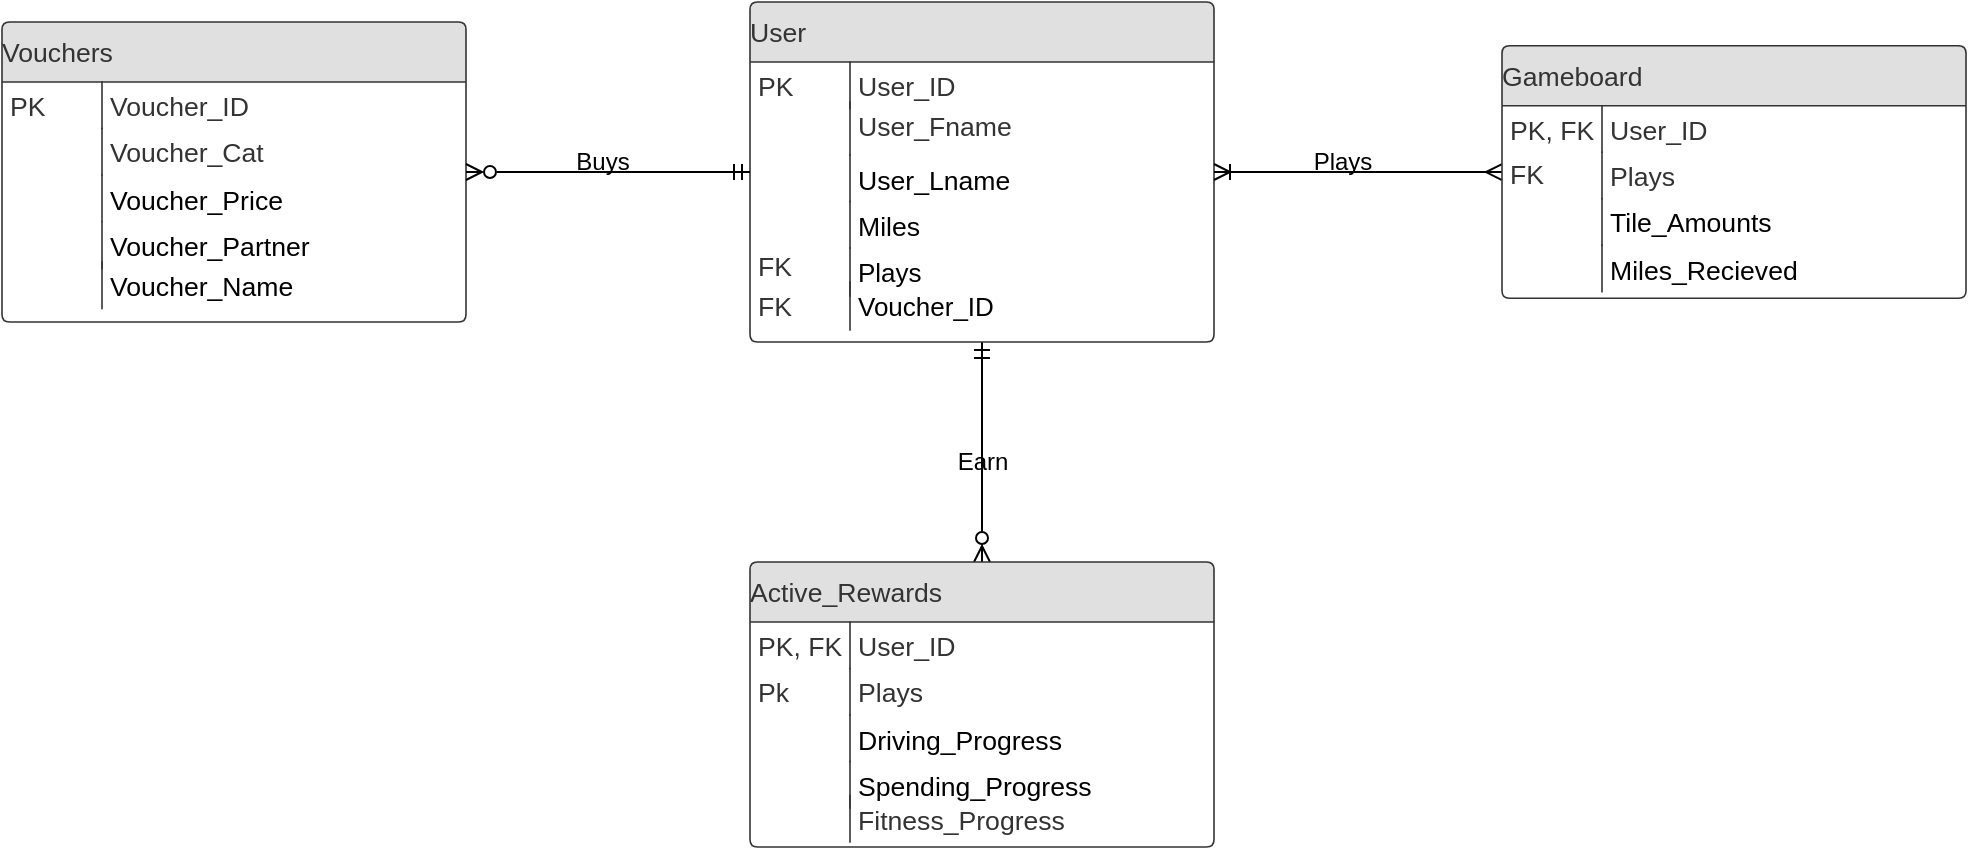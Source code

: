 <mxfile version="15.2.9" type="device"><diagram id="SQCpukUulNE3Q9X-TcTC" name="Page-1"><mxGraphModel dx="1418" dy="1253" grid="1" gridSize="10" guides="1" tooltips="1" connect="1" arrows="1" fold="1" page="1" pageScale="1" pageWidth="850" pageHeight="1100" math="0" shadow="0"><root><mxCell id="0"/><mxCell id="1" parent="0"/><mxCell id="zRDouFZSX-zdtsdt7nD2-19" style="edgeStyle=orthogonalEdgeStyle;rounded=0;orthogonalLoop=1;jettySize=auto;html=1;entryX=0.5;entryY=0;entryDx=0;entryDy=0;startArrow=ERmandOne;startFill=0;endArrow=ERzeroToMany;endFill=0;" edge="1" parent="1" source="zENokHh024ddblygaV4d-23" target="VufEPpmT3j-8bE0lsxzM-90"><mxGeometry relative="1" as="geometry"/></mxCell><mxCell id="zENokHh024ddblygaV4d-23" value="User" style="html=1;overflow=block;blockSpacing=1;whiteSpace=wrap;swimlane;resizeParent=1;resizeParentMax=0;resizeLast=0;collapsible=0;marginBottom=0;fontStyle=0;swimlaneFillColor=#ffffff;startSize=30;whiteSpace=wrap;fontSize=13.3;fontColor=#333333;align=left;fillColor=#e0e0e0;whiteSpace=wrap;spacing=0;strokeColor=#333333;strokeOpacity=100;fillOpacity=100;rounded=1;absoluteArcSize=1;arcSize=7.5;strokeWidth=0.8;" parent="1" vertex="1"><mxGeometry x="734" y="260" width="232" height="170" as="geometry"/></mxCell><mxCell id="zENokHh024ddblygaV4d-24" value="PK" style="strokeColor=none;part=1;resizeHeight=0;align=left;verticalAlign=top;spacingLeft=4;spacingRight=4;overflow=hidden;rotatable=0;points=[[0,0.5],[1,0.5]];portConstraint=eastwest;whiteSpace=wrap;swimlaneFillColor=#ffffff;whiteSpace=wrap;fontSize=13.3;fontColor=#333333;fillColor=none;strokeOpacity=100;fillOpacity=100;whiteSpace=wrap;spacing=0;rounded=1;absoluteArcSize=1;arcSize=7.5;strokeWidth=0.8;" parent="zENokHh024ddblygaV4d-23" vertex="1"><mxGeometry y="30" width="54.191" height="23.25" as="geometry"/></mxCell><mxCell id="zENokHh024ddblygaV4d-25" value="User_ID" style="shape=partialRectangle;top=0;right=0;bottom=0;part=1;resizeHeight=0;align=left;verticalAlign=top;spacingLeft=4;spacingRight=4;overflow=hidden;rotatable=0;points=[[0,0.5],[1,0.5]];portConstraint=eastwest;whiteSpace=wrap;swimlaneFillColor=#ffffff;whiteSpace=wrap;fontSize=13.3;fontColor=#333333;fillColor=none;strokeOpacity=100;fillOpacity=100;whiteSpace=wrap;spacing=0;strokeColor=#333333;rounded=1;absoluteArcSize=1;arcSize=7.5;strokeWidth=0.8;" parent="zENokHh024ddblygaV4d-23" vertex="1"><mxGeometry x="50" y="30" width="160" height="23.25" as="geometry"/></mxCell><mxCell id="zENokHh024ddblygaV4d-27" value="User_Fname" style="shape=partialRectangle;top=0;right=0;bottom=0;part=1;resizeHeight=0;align=left;verticalAlign=top;spacingLeft=4;spacingRight=4;overflow=hidden;rotatable=0;points=[[0,0.5],[1,0.5]];portConstraint=eastwest;whiteSpace=wrap;swimlaneFillColor=#ffffff;whiteSpace=wrap;fontSize=13.3;fontColor=#333333;fillColor=none;strokeOpacity=100;fillOpacity=100;whiteSpace=wrap;spacing=0;strokeColor=#333333;rounded=1;absoluteArcSize=1;arcSize=7.5;strokeWidth=0.8;" parent="zENokHh024ddblygaV4d-23" vertex="1"><mxGeometry x="50" y="50" width="160" height="26.5" as="geometry"/></mxCell><mxCell id="zENokHh024ddblygaV4d-29" value="User_Lname" style="shape=partialRectangle;top=0;right=0;bottom=0;part=1;resizeHeight=0;align=left;verticalAlign=top;spacingLeft=4;spacingRight=4;overflow=hidden;rotatable=0;points=[[0,0.5],[1,0.5]];portConstraint=eastwest;whiteSpace=wrap;swimlaneFillColor=#ffffff;whiteSpace=wrap;fontSize=13.3;fillColor=none;strokeOpacity=100;fillOpacity=100;whiteSpace=wrap;spacing=0;strokeColor=#333333;rounded=1;absoluteArcSize=1;arcSize=7.5;strokeWidth=0.8;" parent="zENokHh024ddblygaV4d-23" vertex="1"><mxGeometry x="50" y="76.5" width="160" height="23.25" as="geometry"/></mxCell><mxCell id="zENokHh024ddblygaV4d-31" value="Miles" style="shape=partialRectangle;top=0;right=0;bottom=0;part=1;resizeHeight=0;align=left;verticalAlign=top;spacingLeft=4;spacingRight=4;overflow=hidden;rotatable=0;points=[[0,0.5],[1,0.5]];portConstraint=eastwest;whiteSpace=wrap;swimlaneFillColor=#ffffff;whiteSpace=wrap;fontSize=13.3;fillColor=none;strokeOpacity=100;fillOpacity=100;whiteSpace=wrap;spacing=0;strokeColor=#333333;rounded=1;absoluteArcSize=1;arcSize=7.5;strokeWidth=0.8;" parent="zENokHh024ddblygaV4d-23" vertex="1"><mxGeometry x="50" y="99.75" width="160" height="23.25" as="geometry"/></mxCell><mxCell id="zENokHh024ddblygaV4d-32" value="" style="strokeColor=none;part=1;resizeHeight=0;align=left;verticalAlign=top;spacingLeft=4;spacingRight=4;overflow=hidden;rotatable=0;points=[[0,0.5],[1,0.5]];portConstraint=eastwest;whiteSpace=wrap;swimlaneFillColor=#ffffff;whiteSpace=wrap;fontSize=13;fillColor=none;strokeOpacity=100;fillOpacity=100;whiteSpace=wrap;spacing=0;rounded=1;absoluteArcSize=1;arcSize=7.5;strokeWidth=0.8;" parent="zENokHh024ddblygaV4d-23" vertex="1"><mxGeometry y="123" width="54.191" height="24" as="geometry"/></mxCell><mxCell id="zENokHh024ddblygaV4d-33" value="Plays" style="shape=partialRectangle;top=0;right=0;bottom=0;part=1;resizeHeight=0;align=left;verticalAlign=top;spacingLeft=4;spacingRight=4;overflow=hidden;rotatable=0;points=[[0,0.5],[1,0.5]];portConstraint=eastwest;whiteSpace=wrap;swimlaneFillColor=#ffffff;whiteSpace=wrap;fontSize=13;fillColor=none;strokeOpacity=100;fillOpacity=100;whiteSpace=wrap;spacing=0;strokeColor=#333333;rounded=1;absoluteArcSize=1;arcSize=7.5;strokeWidth=0.8;" parent="zENokHh024ddblygaV4d-23" vertex="1"><mxGeometry x="50" y="123" width="160" height="24" as="geometry"/></mxCell><mxCell id="zRDouFZSX-zdtsdt7nD2-2" value="Voucher_ID" style="shape=partialRectangle;top=0;right=0;bottom=0;part=1;resizeHeight=0;align=left;verticalAlign=top;spacingLeft=4;spacingRight=4;overflow=hidden;rotatable=0;points=[[0,0.5],[1,0.5]];portConstraint=eastwest;whiteSpace=wrap;swimlaneFillColor=#ffffff;whiteSpace=wrap;fontSize=13;fillColor=none;strokeOpacity=100;fillOpacity=100;whiteSpace=wrap;spacing=0;strokeColor=#333333;rounded=1;absoluteArcSize=1;arcSize=7.5;strokeWidth=0.8;" vertex="1" parent="zENokHh024ddblygaV4d-23"><mxGeometry x="50" y="140" width="160.81" height="24" as="geometry"/></mxCell><mxCell id="zRDouFZSX-zdtsdt7nD2-17" value="FK" style="strokeColor=none;part=1;resizeHeight=0;align=left;verticalAlign=top;spacingLeft=4;spacingRight=4;overflow=hidden;rotatable=0;points=[[0,0.5],[1,0.5]];portConstraint=eastwest;whiteSpace=wrap;swimlaneFillColor=#ffffff;whiteSpace=wrap;fontSize=13.3;fontColor=#333333;fillColor=none;strokeOpacity=100;fillOpacity=100;whiteSpace=wrap;spacing=0;rounded=1;absoluteArcSize=1;arcSize=7.5;strokeWidth=0.8;" vertex="1" parent="zENokHh024ddblygaV4d-23"><mxGeometry y="120" width="54.191" height="23.25" as="geometry"/></mxCell><mxCell id="zRDouFZSX-zdtsdt7nD2-18" value="FK" style="strokeColor=none;part=1;resizeHeight=0;align=left;verticalAlign=top;spacingLeft=4;spacingRight=4;overflow=hidden;rotatable=0;points=[[0,0.5],[1,0.5]];portConstraint=eastwest;whiteSpace=wrap;swimlaneFillColor=#ffffff;whiteSpace=wrap;fontSize=13.3;fontColor=#333333;fillColor=none;strokeOpacity=100;fillOpacity=100;whiteSpace=wrap;spacing=0;rounded=1;absoluteArcSize=1;arcSize=7.5;strokeWidth=0.8;" vertex="1" parent="zENokHh024ddblygaV4d-23"><mxGeometry y="140" width="54.191" height="23.25" as="geometry"/></mxCell><mxCell id="VufEPpmT3j-8bE0lsxzM-74" value="Vouchers" style="html=1;overflow=block;blockSpacing=1;whiteSpace=wrap;swimlane;resizeParent=1;resizeParentMax=0;resizeLast=0;collapsible=0;marginBottom=0;fontStyle=0;swimlaneFillColor=#ffffff;startSize=30;whiteSpace=wrap;fontSize=13.3;fontColor=#333333;align=left;fillColor=#e0e0e0;whiteSpace=wrap;spacing=0;strokeColor=#333333;strokeOpacity=100;fillOpacity=100;rounded=1;absoluteArcSize=1;arcSize=7.5;strokeWidth=0.8;" parent="1" vertex="1"><mxGeometry x="360" y="270" width="232" height="150" as="geometry"/></mxCell><mxCell id="VufEPpmT3j-8bE0lsxzM-75" value="PK" style="strokeColor=none;part=1;resizeHeight=0;align=left;verticalAlign=top;spacingLeft=4;spacingRight=4;overflow=hidden;rotatable=0;points=[[0,0.5],[1,0.5]];portConstraint=eastwest;whiteSpace=wrap;swimlaneFillColor=#ffffff;whiteSpace=wrap;fontSize=13.3;fontColor=#333333;fillColor=none;strokeOpacity=100;fillOpacity=100;whiteSpace=wrap;spacing=0;rounded=1;absoluteArcSize=1;arcSize=7.5;strokeWidth=0.8;" parent="VufEPpmT3j-8bE0lsxzM-74" vertex="1"><mxGeometry y="30" width="54.191" height="23.25" as="geometry"/></mxCell><mxCell id="VufEPpmT3j-8bE0lsxzM-76" value="Voucher_ID" style="shape=partialRectangle;top=0;right=0;bottom=0;part=1;resizeHeight=0;align=left;verticalAlign=top;spacingLeft=4;spacingRight=4;overflow=hidden;rotatable=0;points=[[0,0.5],[1,0.5]];portConstraint=eastwest;whiteSpace=wrap;swimlaneFillColor=#ffffff;whiteSpace=wrap;fontSize=13.3;fontColor=#333333;fillColor=none;strokeOpacity=100;fillOpacity=100;whiteSpace=wrap;spacing=0;strokeColor=#333333;rounded=1;absoluteArcSize=1;arcSize=7.5;strokeWidth=0.8;" parent="VufEPpmT3j-8bE0lsxzM-74" vertex="1"><mxGeometry x="50" y="30" width="160" height="23.25" as="geometry"/></mxCell><mxCell id="VufEPpmT3j-8bE0lsxzM-78" value="Voucher_Cat" style="shape=partialRectangle;top=0;right=0;bottom=0;part=1;resizeHeight=0;align=left;verticalAlign=top;spacingLeft=4;spacingRight=4;overflow=hidden;rotatable=0;points=[[0,0.5],[1,0.5]];portConstraint=eastwest;whiteSpace=wrap;swimlaneFillColor=#ffffff;whiteSpace=wrap;fontSize=13.3;fontColor=#333333;fillColor=none;strokeOpacity=100;fillOpacity=100;whiteSpace=wrap;spacing=0;strokeColor=#333333;rounded=1;absoluteArcSize=1;arcSize=7.5;strokeWidth=0.8;" parent="VufEPpmT3j-8bE0lsxzM-74" vertex="1"><mxGeometry x="50" y="53.25" width="160" height="23.25" as="geometry"/></mxCell><mxCell id="VufEPpmT3j-8bE0lsxzM-80" value="Voucher_Price" style="shape=partialRectangle;top=0;right=0;bottom=0;part=1;resizeHeight=0;align=left;verticalAlign=top;spacingLeft=4;spacingRight=4;overflow=hidden;rotatable=0;points=[[0,0.5],[1,0.5]];portConstraint=eastwest;whiteSpace=wrap;swimlaneFillColor=#ffffff;whiteSpace=wrap;fontSize=13.3;fillColor=none;strokeOpacity=100;fillOpacity=100;whiteSpace=wrap;spacing=0;strokeColor=#333333;rounded=1;absoluteArcSize=1;arcSize=7.5;strokeWidth=0.8;" parent="VufEPpmT3j-8bE0lsxzM-74" vertex="1"><mxGeometry x="50" y="76.5" width="160" height="23.25" as="geometry"/></mxCell><mxCell id="zRDouFZSX-zdtsdt7nD2-3" value="Voucher_Partner" style="shape=partialRectangle;top=0;right=0;bottom=0;part=1;resizeHeight=0;align=left;verticalAlign=top;spacingLeft=4;spacingRight=4;overflow=hidden;rotatable=0;points=[[0,0.5],[1,0.5]];portConstraint=eastwest;whiteSpace=wrap;swimlaneFillColor=#ffffff;whiteSpace=wrap;fontSize=13.3;fillColor=none;strokeOpacity=100;fillOpacity=100;whiteSpace=wrap;spacing=0;strokeColor=#333333;rounded=1;absoluteArcSize=1;arcSize=7.5;strokeWidth=0.8;" vertex="1" parent="VufEPpmT3j-8bE0lsxzM-74"><mxGeometry x="50.001" y="100" width="155.809" height="23.25" as="geometry"/></mxCell><mxCell id="zRDouFZSX-zdtsdt7nD2-13" value="Voucher_Name" style="shape=partialRectangle;top=0;right=0;bottom=0;part=1;resizeHeight=0;align=left;verticalAlign=top;spacingLeft=4;spacingRight=4;overflow=hidden;rotatable=0;points=[[0,0.5],[1,0.5]];portConstraint=eastwest;whiteSpace=wrap;swimlaneFillColor=#ffffff;whiteSpace=wrap;fontSize=13.3;fillColor=none;strokeOpacity=100;fillOpacity=100;whiteSpace=wrap;spacing=0;strokeColor=#333333;rounded=1;absoluteArcSize=1;arcSize=7.5;strokeWidth=0.8;" vertex="1" parent="VufEPpmT3j-8bE0lsxzM-74"><mxGeometry x="50.001" y="120" width="155.809" height="23.25" as="geometry"/></mxCell><mxCell id="VufEPpmT3j-8bE0lsxzM-90" value="Active_Rewards" style="html=1;overflow=block;blockSpacing=1;whiteSpace=wrap;swimlane;resizeParent=1;resizeParentMax=0;resizeLast=0;collapsible=0;marginBottom=0;fontStyle=0;swimlaneFillColor=#ffffff;startSize=30;whiteSpace=wrap;fontSize=13.3;fontColor=#333333;align=left;fillColor=#e0e0e0;whiteSpace=wrap;spacing=0;strokeColor=#333333;strokeOpacity=100;fillOpacity=100;rounded=1;absoluteArcSize=1;arcSize=7.5;strokeWidth=0.8;" parent="1" vertex="1"><mxGeometry x="734" y="540" width="232" height="142.5" as="geometry"/></mxCell><mxCell id="VufEPpmT3j-8bE0lsxzM-91" value="PK, FK" style="strokeColor=none;part=1;resizeHeight=0;align=left;verticalAlign=top;spacingLeft=4;spacingRight=4;overflow=hidden;rotatable=0;points=[[0,0.5],[1,0.5]];portConstraint=eastwest;whiteSpace=wrap;swimlaneFillColor=#ffffff;whiteSpace=wrap;fontSize=13.3;fontColor=#333333;fillColor=none;strokeOpacity=100;fillOpacity=100;whiteSpace=wrap;spacing=0;rounded=1;absoluteArcSize=1;arcSize=7.5;strokeWidth=0.8;" parent="VufEPpmT3j-8bE0lsxzM-90" vertex="1"><mxGeometry y="30" width="54.191" height="23.25" as="geometry"/></mxCell><mxCell id="VufEPpmT3j-8bE0lsxzM-92" value="User_ID" style="shape=partialRectangle;top=0;right=0;bottom=0;part=1;resizeHeight=0;align=left;verticalAlign=top;spacingLeft=4;spacingRight=4;overflow=hidden;rotatable=0;points=[[0,0.5],[1,0.5]];portConstraint=eastwest;whiteSpace=wrap;swimlaneFillColor=#ffffff;whiteSpace=wrap;fontSize=13.3;fontColor=#333333;fillColor=none;strokeOpacity=100;fillOpacity=100;whiteSpace=wrap;spacing=0;strokeColor=#333333;rounded=1;absoluteArcSize=1;arcSize=7.5;strokeWidth=0.8;" parent="VufEPpmT3j-8bE0lsxzM-90" vertex="1"><mxGeometry x="50" y="30" width="160" height="23.25" as="geometry"/></mxCell><mxCell id="VufEPpmT3j-8bE0lsxzM-93" value="Plays" style="shape=partialRectangle;top=0;right=0;bottom=0;part=1;resizeHeight=0;align=left;verticalAlign=top;spacingLeft=4;spacingRight=4;overflow=hidden;rotatable=0;points=[[0,0.5],[1,0.5]];portConstraint=eastwest;whiteSpace=wrap;swimlaneFillColor=#ffffff;whiteSpace=wrap;fontSize=13.3;fontColor=#333333;fillColor=none;strokeOpacity=100;fillOpacity=100;whiteSpace=wrap;spacing=0;strokeColor=#333333;rounded=1;absoluteArcSize=1;arcSize=7.5;strokeWidth=0.8;" parent="VufEPpmT3j-8bE0lsxzM-90" vertex="1"><mxGeometry x="50" y="53.25" width="160" height="23.25" as="geometry"/></mxCell><mxCell id="VufEPpmT3j-8bE0lsxzM-94" value="Driving_Progress" style="shape=partialRectangle;top=0;right=0;bottom=0;part=1;resizeHeight=0;align=left;verticalAlign=top;spacingLeft=4;spacingRight=4;overflow=hidden;rotatable=0;points=[[0,0.5],[1,0.5]];portConstraint=eastwest;whiteSpace=wrap;swimlaneFillColor=#ffffff;whiteSpace=wrap;fontSize=13.3;fillColor=none;strokeOpacity=100;fillOpacity=100;whiteSpace=wrap;spacing=0;strokeColor=#333333;rounded=1;absoluteArcSize=1;arcSize=7.5;strokeWidth=0.8;" parent="VufEPpmT3j-8bE0lsxzM-90" vertex="1"><mxGeometry x="50" y="76.5" width="160" height="23.25" as="geometry"/></mxCell><mxCell id="VufEPpmT3j-8bE0lsxzM-95" value="Spending_Progress" style="shape=partialRectangle;top=0;right=0;bottom=0;part=1;resizeHeight=0;align=left;verticalAlign=top;spacingLeft=4;spacingRight=4;overflow=hidden;rotatable=0;points=[[0,0.5],[1,0.5]];portConstraint=eastwest;whiteSpace=wrap;swimlaneFillColor=#ffffff;whiteSpace=wrap;fontSize=13.3;fillColor=none;strokeOpacity=100;fillOpacity=100;whiteSpace=wrap;spacing=0;strokeColor=#333333;rounded=1;absoluteArcSize=1;arcSize=7.5;strokeWidth=0.8;" parent="VufEPpmT3j-8bE0lsxzM-90" vertex="1"><mxGeometry x="50" y="99.75" width="160" height="23.25" as="geometry"/></mxCell><mxCell id="u2MMnXe-5x9UyXTP0vhr-22" value="Fitness_Progress" style="shape=partialRectangle;top=0;right=0;bottom=0;part=1;resizeHeight=0;align=left;verticalAlign=top;spacingLeft=4;spacingRight=4;overflow=hidden;rotatable=0;points=[[0,0.5],[1,0.5]];portConstraint=eastwest;whiteSpace=wrap;swimlaneFillColor=#ffffff;whiteSpace=wrap;fontSize=13.3;fontColor=#333333;fillColor=none;strokeOpacity=100;fillOpacity=100;whiteSpace=wrap;spacing=0;strokeColor=#333333;rounded=1;absoluteArcSize=1;arcSize=7.5;strokeWidth=0.8;" parent="VufEPpmT3j-8bE0lsxzM-90" vertex="1"><mxGeometry x="50" y="116.75" width="165.81" height="23.25" as="geometry"/></mxCell><mxCell id="zRDouFZSX-zdtsdt7nD2-1" value="Pk" style="strokeColor=none;part=1;resizeHeight=0;align=left;verticalAlign=top;spacingLeft=4;spacingRight=4;overflow=hidden;rotatable=0;points=[[0,0.5],[1,0.5]];portConstraint=eastwest;whiteSpace=wrap;swimlaneFillColor=#ffffff;whiteSpace=wrap;fontSize=13.3;fontColor=#333333;fillColor=none;strokeOpacity=100;fillOpacity=100;whiteSpace=wrap;spacing=0;rounded=1;absoluteArcSize=1;arcSize=7.5;strokeWidth=0.8;" vertex="1" parent="VufEPpmT3j-8bE0lsxzM-90"><mxGeometry y="52.5" width="54.191" height="23.25" as="geometry"/></mxCell><mxCell id="zRDouFZSX-zdtsdt7nD2-20" style="edgeStyle=orthogonalEdgeStyle;rounded=0;orthogonalLoop=1;jettySize=auto;html=1;entryX=1;entryY=0.5;entryDx=0;entryDy=0;exitX=0;exitY=0.5;exitDx=0;exitDy=0;startArrow=ERmandOne;startFill=0;endArrow=ERzeroToMany;endFill=0;" edge="1" parent="1" source="zENokHh024ddblygaV4d-23" target="VufEPpmT3j-8bE0lsxzM-74"><mxGeometry relative="1" as="geometry"><mxPoint x="734" y="348.143" as="sourcePoint"/></mxGeometry></mxCell><mxCell id="zRDouFZSX-zdtsdt7nD2-21" value="Earn" style="text;html=1;align=center;verticalAlign=middle;resizable=0;points=[];autosize=1;strokeColor=none;fillColor=none;" vertex="1" parent="1"><mxGeometry x="830" y="480" width="40" height="20" as="geometry"/></mxCell><mxCell id="zRDouFZSX-zdtsdt7nD2-22" value="Buys" style="text;html=1;align=center;verticalAlign=middle;resizable=0;points=[];autosize=1;strokeColor=none;fillColor=none;" vertex="1" parent="1"><mxGeometry x="640" y="330" width="40" height="20" as="geometry"/></mxCell><mxCell id="zRDouFZSX-zdtsdt7nD2-32" style="edgeStyle=orthogonalEdgeStyle;rounded=0;orthogonalLoop=1;jettySize=auto;html=1;entryX=1;entryY=0.5;entryDx=0;entryDy=0;startArrow=ERmany;startFill=0;endArrow=ERoneToMany;endFill=0;" edge="1" parent="1" source="zRDouFZSX-zdtsdt7nD2-23" target="zENokHh024ddblygaV4d-23"><mxGeometry relative="1" as="geometry"/></mxCell><mxCell id="zRDouFZSX-zdtsdt7nD2-23" value="Gameboard" style="html=1;overflow=block;blockSpacing=1;whiteSpace=wrap;swimlane;resizeParent=1;resizeParentMax=0;resizeLast=0;collapsible=0;marginBottom=0;fontStyle=0;swimlaneFillColor=#ffffff;startSize=30;whiteSpace=wrap;fontSize=13.3;fontColor=#333333;align=left;fillColor=#e0e0e0;whiteSpace=wrap;spacing=0;strokeColor=#333333;strokeOpacity=100;fillOpacity=100;rounded=1;absoluteArcSize=1;arcSize=7.5;strokeWidth=0.8;" vertex="1" parent="1"><mxGeometry x="1110" y="281.88" width="232" height="126.25" as="geometry"/></mxCell><mxCell id="zRDouFZSX-zdtsdt7nD2-24" value="PK, FK" style="strokeColor=none;part=1;resizeHeight=0;align=left;verticalAlign=top;spacingLeft=4;spacingRight=4;overflow=hidden;rotatable=0;points=[[0,0.5],[1,0.5]];portConstraint=eastwest;whiteSpace=wrap;swimlaneFillColor=#ffffff;whiteSpace=wrap;fontSize=13.3;fontColor=#333333;fillColor=none;strokeOpacity=100;fillOpacity=100;whiteSpace=wrap;spacing=0;rounded=1;absoluteArcSize=1;arcSize=7.5;strokeWidth=0.8;" vertex="1" parent="zRDouFZSX-zdtsdt7nD2-23"><mxGeometry y="30" width="54.191" height="23.25" as="geometry"/></mxCell><mxCell id="zRDouFZSX-zdtsdt7nD2-25" value="User_ID" style="shape=partialRectangle;top=0;right=0;bottom=0;part=1;resizeHeight=0;align=left;verticalAlign=top;spacingLeft=4;spacingRight=4;overflow=hidden;rotatable=0;points=[[0,0.5],[1,0.5]];portConstraint=eastwest;whiteSpace=wrap;swimlaneFillColor=#ffffff;whiteSpace=wrap;fontSize=13.3;fontColor=#333333;fillColor=none;strokeOpacity=100;fillOpacity=100;whiteSpace=wrap;spacing=0;strokeColor=#333333;rounded=1;absoluteArcSize=1;arcSize=7.5;strokeWidth=0.8;" vertex="1" parent="zRDouFZSX-zdtsdt7nD2-23"><mxGeometry x="50" y="30" width="160" height="23.25" as="geometry"/></mxCell><mxCell id="zRDouFZSX-zdtsdt7nD2-26" value="Plays" style="shape=partialRectangle;top=0;right=0;bottom=0;part=1;resizeHeight=0;align=left;verticalAlign=top;spacingLeft=4;spacingRight=4;overflow=hidden;rotatable=0;points=[[0,0.5],[1,0.5]];portConstraint=eastwest;whiteSpace=wrap;swimlaneFillColor=#ffffff;whiteSpace=wrap;fontSize=13.3;fontColor=#333333;fillColor=none;strokeOpacity=100;fillOpacity=100;whiteSpace=wrap;spacing=0;strokeColor=#333333;rounded=1;absoluteArcSize=1;arcSize=7.5;strokeWidth=0.8;" vertex="1" parent="zRDouFZSX-zdtsdt7nD2-23"><mxGeometry x="50" y="53.25" width="160" height="23.25" as="geometry"/></mxCell><mxCell id="zRDouFZSX-zdtsdt7nD2-27" value="Tile_Amounts" style="shape=partialRectangle;top=0;right=0;bottom=0;part=1;resizeHeight=0;align=left;verticalAlign=top;spacingLeft=4;spacingRight=4;overflow=hidden;rotatable=0;points=[[0,0.5],[1,0.5]];portConstraint=eastwest;whiteSpace=wrap;swimlaneFillColor=#ffffff;whiteSpace=wrap;fontSize=13.3;fillColor=none;strokeOpacity=100;fillOpacity=100;whiteSpace=wrap;spacing=0;strokeColor=#333333;rounded=1;absoluteArcSize=1;arcSize=7.5;strokeWidth=0.8;" vertex="1" parent="zRDouFZSX-zdtsdt7nD2-23"><mxGeometry x="50" y="76.5" width="160" height="23.25" as="geometry"/></mxCell><mxCell id="zRDouFZSX-zdtsdt7nD2-28" value="Miles_Recieved" style="shape=partialRectangle;top=0;right=0;bottom=0;part=1;resizeHeight=0;align=left;verticalAlign=top;spacingLeft=4;spacingRight=4;overflow=hidden;rotatable=0;points=[[0,0.5],[1,0.5]];portConstraint=eastwest;whiteSpace=wrap;swimlaneFillColor=#ffffff;whiteSpace=wrap;fontSize=13.3;fillColor=none;strokeOpacity=100;fillOpacity=100;whiteSpace=wrap;spacing=0;strokeColor=#333333;rounded=1;absoluteArcSize=1;arcSize=7.5;strokeWidth=0.8;" vertex="1" parent="zRDouFZSX-zdtsdt7nD2-23"><mxGeometry x="50" y="99.75" width="160" height="23.25" as="geometry"/></mxCell><mxCell id="zRDouFZSX-zdtsdt7nD2-30" value="FK" style="strokeColor=none;part=1;resizeHeight=0;align=left;verticalAlign=top;spacingLeft=4;spacingRight=4;overflow=hidden;rotatable=0;points=[[0,0.5],[1,0.5]];portConstraint=eastwest;whiteSpace=wrap;swimlaneFillColor=#ffffff;whiteSpace=wrap;fontSize=13.3;fontColor=#333333;fillColor=none;strokeOpacity=100;fillOpacity=100;whiteSpace=wrap;spacing=0;rounded=1;absoluteArcSize=1;arcSize=7.5;strokeWidth=0.8;" vertex="1" parent="zRDouFZSX-zdtsdt7nD2-23"><mxGeometry y="52.5" width="54.191" height="23.25" as="geometry"/></mxCell><mxCell id="zRDouFZSX-zdtsdt7nD2-33" value="Plays" style="text;html=1;align=center;verticalAlign=middle;resizable=0;points=[];autosize=1;strokeColor=none;fillColor=none;" vertex="1" parent="1"><mxGeometry x="1010" y="330" width="40" height="20" as="geometry"/></mxCell></root></mxGraphModel></diagram></mxfile>